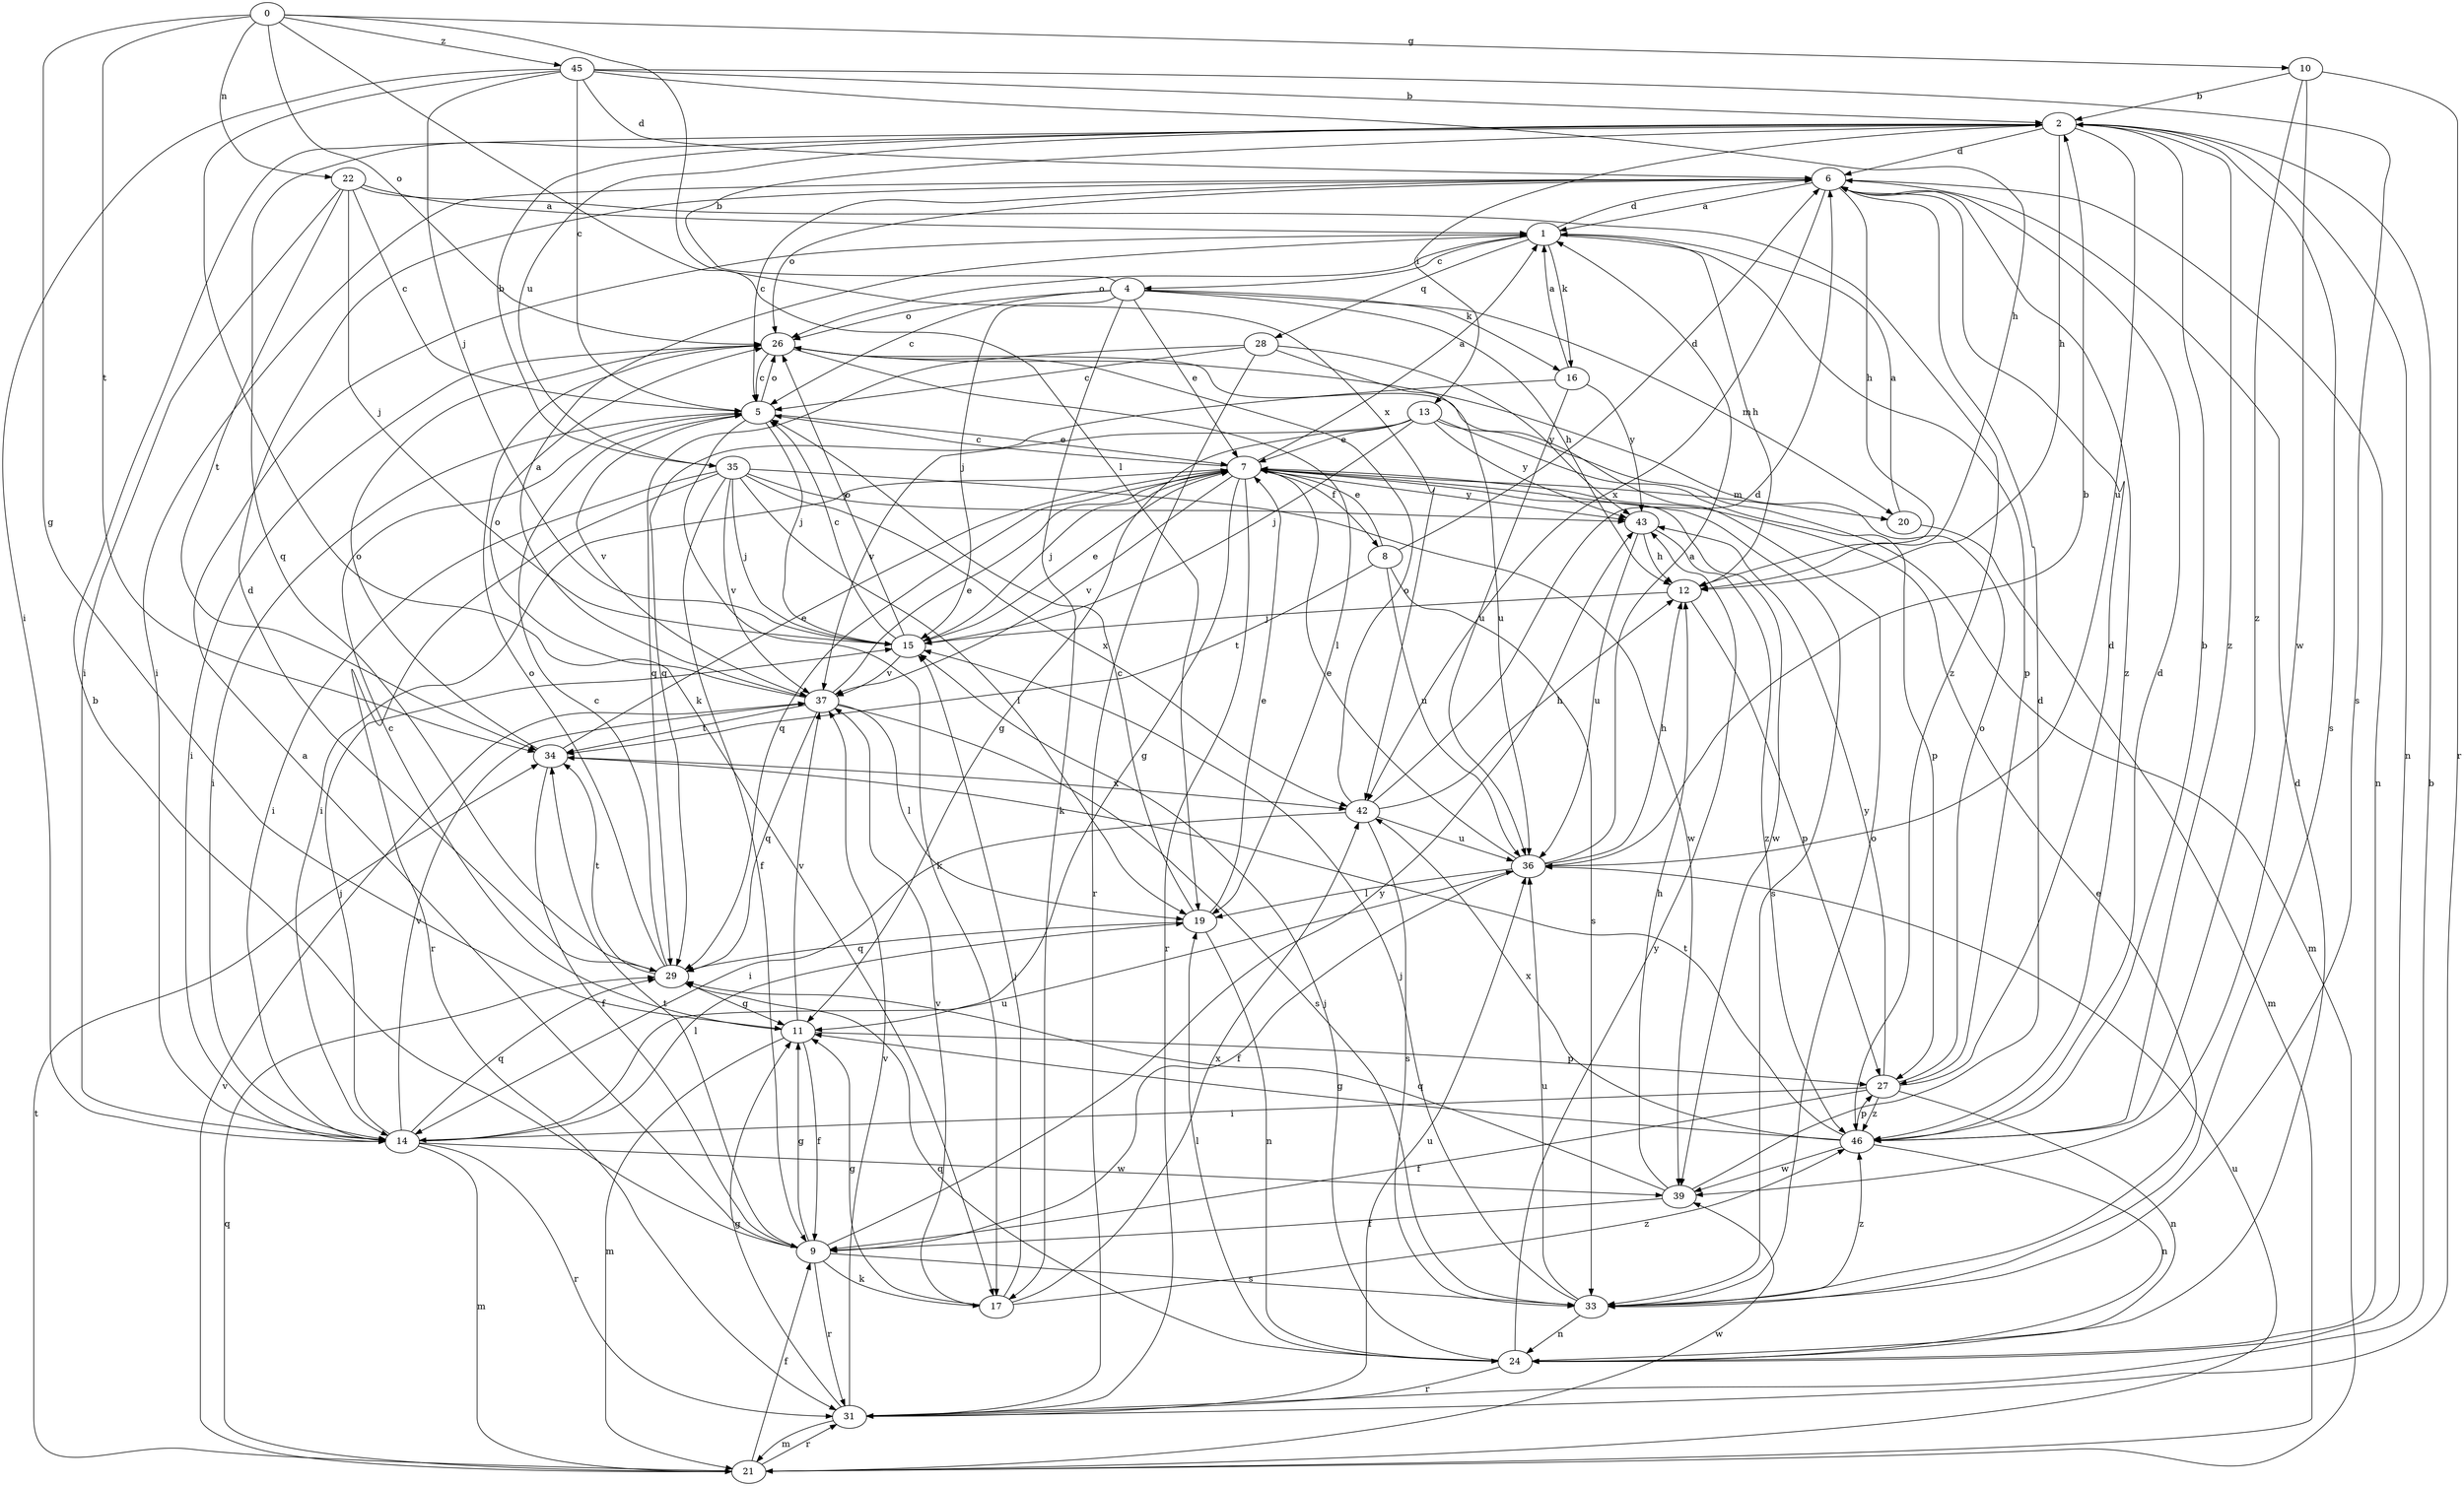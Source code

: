 strict digraph  {
0;
1;
2;
4;
5;
6;
7;
8;
9;
10;
11;
12;
13;
14;
15;
16;
17;
19;
20;
21;
22;
24;
26;
27;
28;
29;
31;
33;
34;
35;
36;
37;
39;
42;
43;
45;
46;
0 -> 10  [label=g];
0 -> 11  [label=g];
0 -> 19  [label=l];
0 -> 22  [label=n];
0 -> 26  [label=o];
0 -> 34  [label=t];
0 -> 42  [label=x];
0 -> 45  [label=z];
1 -> 4  [label=c];
1 -> 6  [label=d];
1 -> 12  [label=h];
1 -> 16  [label=k];
1 -> 26  [label=o];
1 -> 27  [label=p];
1 -> 28  [label=q];
2 -> 6  [label=d];
2 -> 12  [label=h];
2 -> 13  [label=i];
2 -> 24  [label=n];
2 -> 29  [label=q];
2 -> 33  [label=s];
2 -> 35  [label=u];
2 -> 36  [label=u];
2 -> 46  [label=z];
4 -> 2  [label=b];
4 -> 5  [label=c];
4 -> 7  [label=e];
4 -> 12  [label=h];
4 -> 15  [label=j];
4 -> 16  [label=k];
4 -> 17  [label=k];
4 -> 20  [label=m];
4 -> 26  [label=o];
5 -> 7  [label=e];
5 -> 14  [label=i];
5 -> 15  [label=j];
5 -> 17  [label=k];
5 -> 26  [label=o];
5 -> 37  [label=v];
6 -> 1  [label=a];
6 -> 5  [label=c];
6 -> 12  [label=h];
6 -> 14  [label=i];
6 -> 24  [label=n];
6 -> 26  [label=o];
6 -> 42  [label=x];
6 -> 46  [label=z];
7 -> 1  [label=a];
7 -> 5  [label=c];
7 -> 8  [label=f];
7 -> 11  [label=g];
7 -> 14  [label=i];
7 -> 15  [label=j];
7 -> 20  [label=m];
7 -> 29  [label=q];
7 -> 31  [label=r];
7 -> 33  [label=s];
7 -> 37  [label=v];
7 -> 39  [label=w];
7 -> 43  [label=y];
8 -> 6  [label=d];
8 -> 7  [label=e];
8 -> 33  [label=s];
8 -> 34  [label=t];
8 -> 36  [label=u];
9 -> 1  [label=a];
9 -> 2  [label=b];
9 -> 11  [label=g];
9 -> 17  [label=k];
9 -> 31  [label=r];
9 -> 33  [label=s];
9 -> 34  [label=t];
9 -> 43  [label=y];
10 -> 2  [label=b];
10 -> 31  [label=r];
10 -> 39  [label=w];
10 -> 46  [label=z];
11 -> 5  [label=c];
11 -> 9  [label=f];
11 -> 21  [label=m];
11 -> 27  [label=p];
11 -> 37  [label=v];
12 -> 15  [label=j];
12 -> 27  [label=p];
13 -> 7  [label=e];
13 -> 11  [label=g];
13 -> 15  [label=j];
13 -> 21  [label=m];
13 -> 27  [label=p];
13 -> 37  [label=v];
13 -> 43  [label=y];
14 -> 15  [label=j];
14 -> 19  [label=l];
14 -> 21  [label=m];
14 -> 29  [label=q];
14 -> 31  [label=r];
14 -> 36  [label=u];
14 -> 37  [label=v];
14 -> 39  [label=w];
15 -> 5  [label=c];
15 -> 7  [label=e];
15 -> 26  [label=o];
15 -> 37  [label=v];
16 -> 1  [label=a];
16 -> 29  [label=q];
16 -> 36  [label=u];
16 -> 43  [label=y];
17 -> 11  [label=g];
17 -> 15  [label=j];
17 -> 37  [label=v];
17 -> 42  [label=x];
17 -> 46  [label=z];
19 -> 5  [label=c];
19 -> 7  [label=e];
19 -> 24  [label=n];
19 -> 29  [label=q];
20 -> 1  [label=a];
20 -> 21  [label=m];
21 -> 9  [label=f];
21 -> 29  [label=q];
21 -> 31  [label=r];
21 -> 34  [label=t];
21 -> 36  [label=u];
21 -> 37  [label=v];
21 -> 39  [label=w];
22 -> 1  [label=a];
22 -> 5  [label=c];
22 -> 14  [label=i];
22 -> 15  [label=j];
22 -> 34  [label=t];
22 -> 46  [label=z];
24 -> 6  [label=d];
24 -> 15  [label=j];
24 -> 19  [label=l];
24 -> 29  [label=q];
24 -> 31  [label=r];
24 -> 43  [label=y];
26 -> 5  [label=c];
26 -> 14  [label=i];
26 -> 19  [label=l];
27 -> 6  [label=d];
27 -> 9  [label=f];
27 -> 14  [label=i];
27 -> 24  [label=n];
27 -> 26  [label=o];
27 -> 43  [label=y];
27 -> 46  [label=z];
28 -> 5  [label=c];
28 -> 29  [label=q];
28 -> 31  [label=r];
28 -> 36  [label=u];
28 -> 43  [label=y];
29 -> 5  [label=c];
29 -> 6  [label=d];
29 -> 11  [label=g];
29 -> 26  [label=o];
29 -> 34  [label=t];
31 -> 2  [label=b];
31 -> 11  [label=g];
31 -> 21  [label=m];
31 -> 36  [label=u];
31 -> 37  [label=v];
33 -> 7  [label=e];
33 -> 15  [label=j];
33 -> 24  [label=n];
33 -> 26  [label=o];
33 -> 36  [label=u];
33 -> 46  [label=z];
34 -> 7  [label=e];
34 -> 9  [label=f];
34 -> 26  [label=o];
34 -> 42  [label=x];
35 -> 2  [label=b];
35 -> 9  [label=f];
35 -> 14  [label=i];
35 -> 15  [label=j];
35 -> 19  [label=l];
35 -> 31  [label=r];
35 -> 37  [label=v];
35 -> 39  [label=w];
35 -> 42  [label=x];
35 -> 43  [label=y];
36 -> 1  [label=a];
36 -> 2  [label=b];
36 -> 7  [label=e];
36 -> 9  [label=f];
36 -> 12  [label=h];
36 -> 19  [label=l];
37 -> 1  [label=a];
37 -> 7  [label=e];
37 -> 19  [label=l];
37 -> 26  [label=o];
37 -> 29  [label=q];
37 -> 33  [label=s];
37 -> 34  [label=t];
39 -> 6  [label=d];
39 -> 9  [label=f];
39 -> 12  [label=h];
39 -> 29  [label=q];
42 -> 6  [label=d];
42 -> 12  [label=h];
42 -> 14  [label=i];
42 -> 26  [label=o];
42 -> 33  [label=s];
42 -> 36  [label=u];
43 -> 12  [label=h];
43 -> 36  [label=u];
43 -> 46  [label=z];
45 -> 2  [label=b];
45 -> 5  [label=c];
45 -> 6  [label=d];
45 -> 12  [label=h];
45 -> 14  [label=i];
45 -> 15  [label=j];
45 -> 17  [label=k];
45 -> 33  [label=s];
46 -> 2  [label=b];
46 -> 6  [label=d];
46 -> 11  [label=g];
46 -> 24  [label=n];
46 -> 27  [label=p];
46 -> 34  [label=t];
46 -> 39  [label=w];
46 -> 42  [label=x];
}
